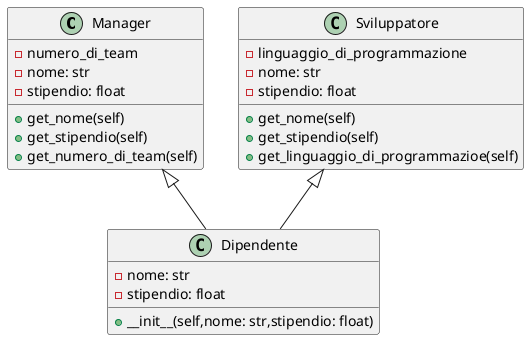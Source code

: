 @startuml
Manager ^-- Dipendente
Sviluppatore ^-- Dipendente
class Dipendente {
    -nome: str
    -stipendio: float
    __
    +__init__(self,nome: str,stipendio: float)
}
class Manager {
    -numero_di_team
    -nome: str
    -stipendio: float
    __
    +get_nome(self)
    +get_stipendio(self)
    +get_numero_di_team(self)
}
class Sviluppatore {
    -linguaggio_di_programmazione
    -nome: str
    -stipendio: float
    __
    +get_nome(self)
    +get_stipendio(self)
    +get_linguaggio_di_programmazioe(self)
}
@enduml